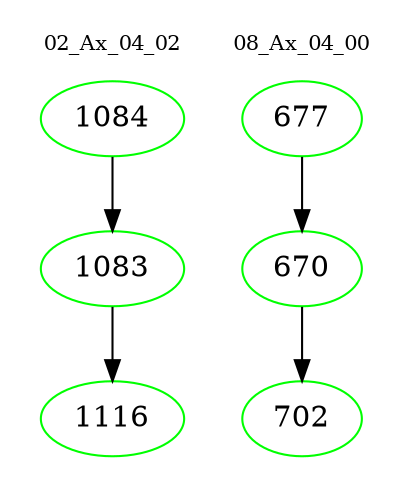 digraph{
subgraph cluster_0 {
color = white
label = "02_Ax_04_02";
fontsize=10;
T0_1084 [label="1084", color="green"]
T0_1084 -> T0_1083 [color="black"]
T0_1083 [label="1083", color="green"]
T0_1083 -> T0_1116 [color="black"]
T0_1116 [label="1116", color="green"]
}
subgraph cluster_1 {
color = white
label = "08_Ax_04_00";
fontsize=10;
T1_677 [label="677", color="green"]
T1_677 -> T1_670 [color="black"]
T1_670 [label="670", color="green"]
T1_670 -> T1_702 [color="black"]
T1_702 [label="702", color="green"]
}
}
